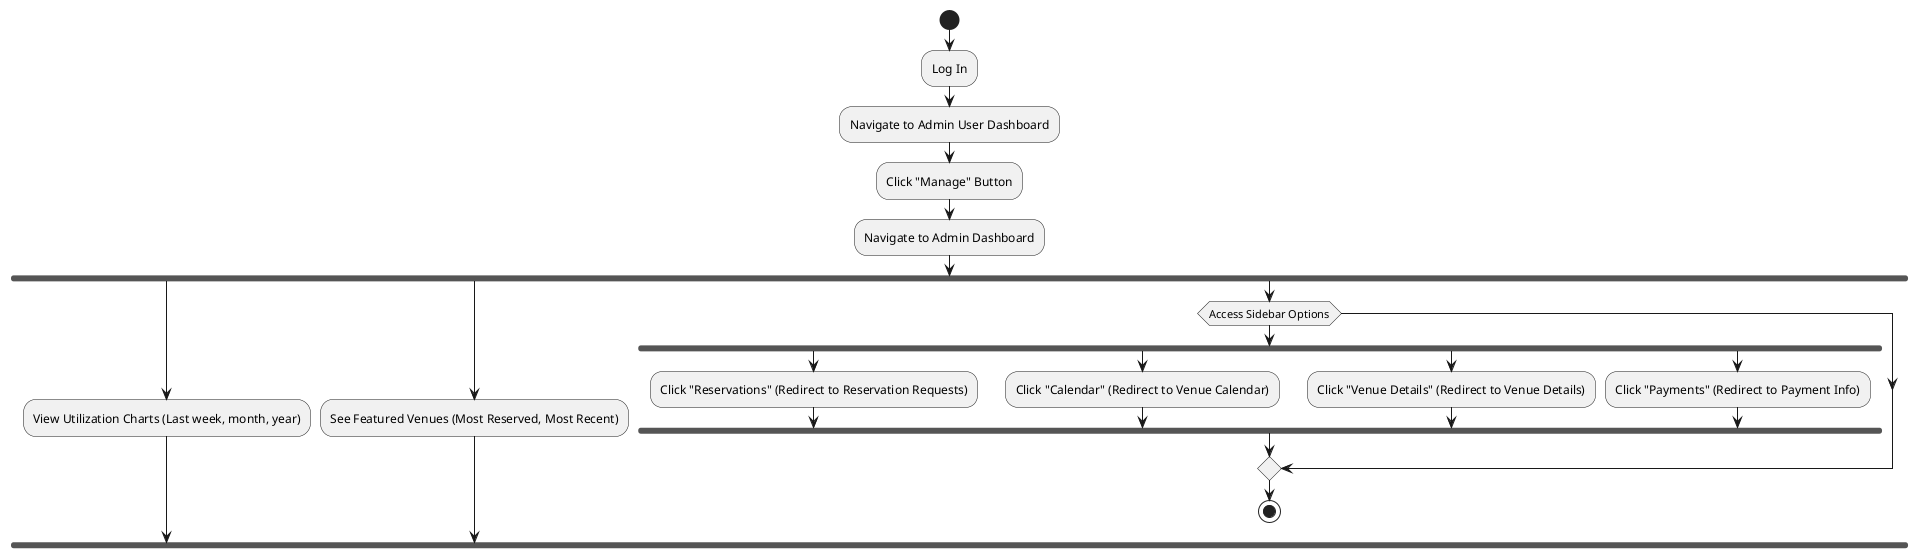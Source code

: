 @startuml
|Admin|
start
:Log In;
:Navigate to Admin User Dashboard;
:Click "Manage" Button;

:Navigate to Admin Dashboard;
fork
:View Utilization Charts (Last week, month, year);
fork again
:See Featured Venues (Most Reserved, Most Recent);
fork again
if(Access Sidebar Options);
fork
    :Click "Reservations" (Redirect to Reservation Requests);
fork again
    :Click "Calendar" (Redirect to Venue Calendar);
fork again
    :Click "Venue Details" (Redirect to Venue Details);
fork again
    :Click "Payments" (Redirect to Payment Info);
endfork
endif
stop
@enduml
